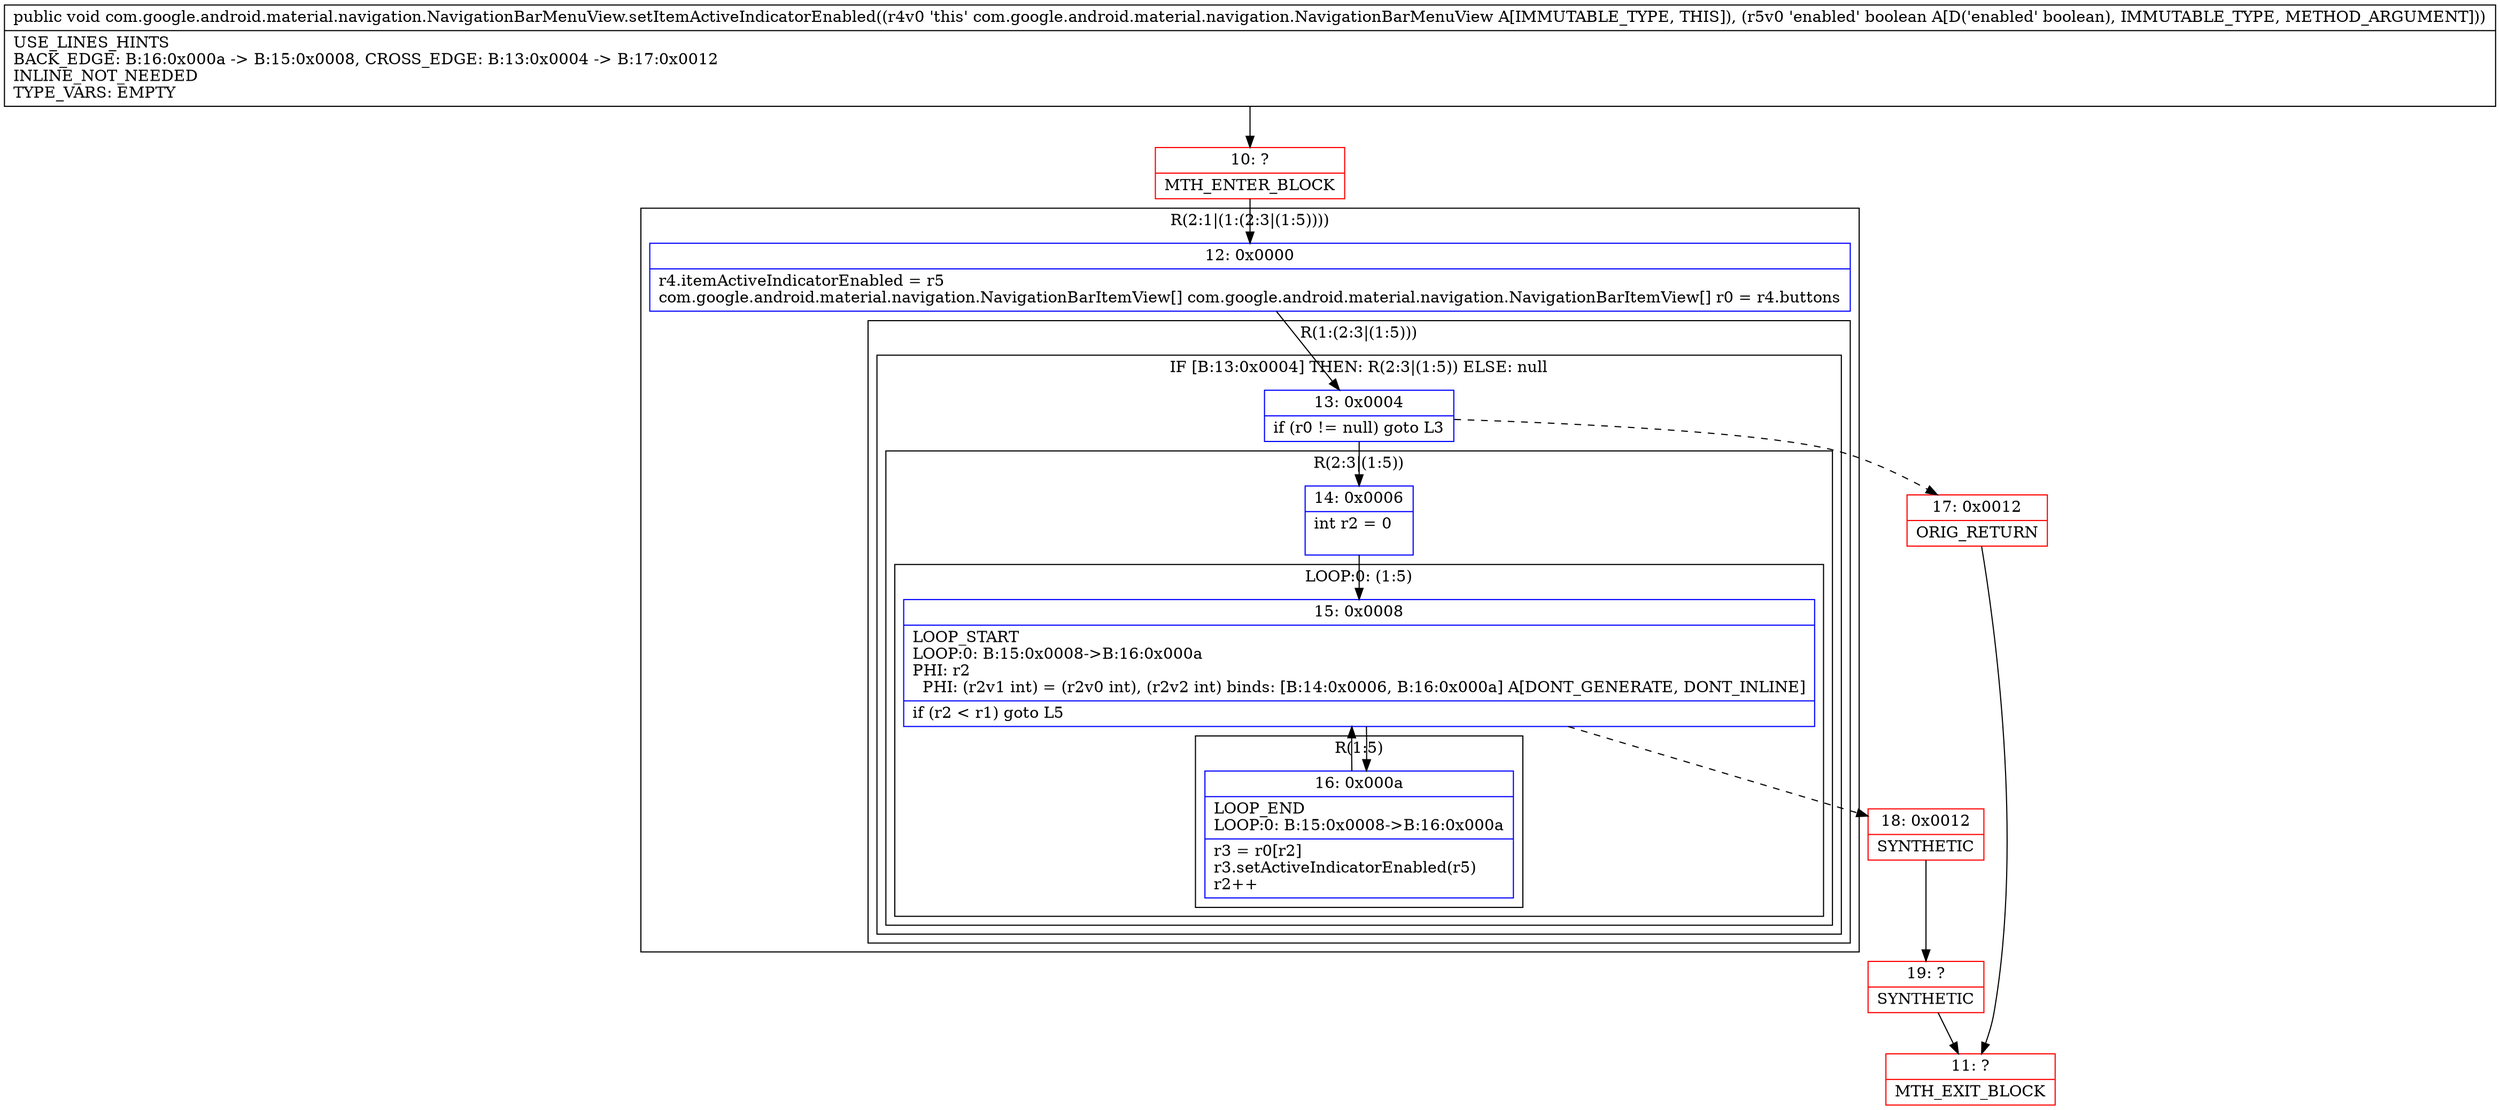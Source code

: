 digraph "CFG forcom.google.android.material.navigation.NavigationBarMenuView.setItemActiveIndicatorEnabled(Z)V" {
subgraph cluster_Region_2134442287 {
label = "R(2:1|(1:(2:3|(1:5))))";
node [shape=record,color=blue];
Node_12 [shape=record,label="{12\:\ 0x0000|r4.itemActiveIndicatorEnabled = r5\lcom.google.android.material.navigation.NavigationBarItemView[] com.google.android.material.navigation.NavigationBarItemView[] r0 = r4.buttons\l}"];
subgraph cluster_Region_262989215 {
label = "R(1:(2:3|(1:5)))";
node [shape=record,color=blue];
subgraph cluster_IfRegion_851724269 {
label = "IF [B:13:0x0004] THEN: R(2:3|(1:5)) ELSE: null";
node [shape=record,color=blue];
Node_13 [shape=record,label="{13\:\ 0x0004|if (r0 != null) goto L3\l}"];
subgraph cluster_Region_1798834494 {
label = "R(2:3|(1:5))";
node [shape=record,color=blue];
Node_14 [shape=record,label="{14\:\ 0x0006|int r2 = 0\l\l}"];
subgraph cluster_LoopRegion_258548083 {
label = "LOOP:0: (1:5)";
node [shape=record,color=blue];
Node_15 [shape=record,label="{15\:\ 0x0008|LOOP_START\lLOOP:0: B:15:0x0008\-\>B:16:0x000a\lPHI: r2 \l  PHI: (r2v1 int) = (r2v0 int), (r2v2 int) binds: [B:14:0x0006, B:16:0x000a] A[DONT_GENERATE, DONT_INLINE]\l|if (r2 \< r1) goto L5\l}"];
subgraph cluster_Region_254959319 {
label = "R(1:5)";
node [shape=record,color=blue];
Node_16 [shape=record,label="{16\:\ 0x000a|LOOP_END\lLOOP:0: B:15:0x0008\-\>B:16:0x000a\l|r3 = r0[r2]\lr3.setActiveIndicatorEnabled(r5)\lr2++\l}"];
}
}
}
}
}
}
Node_10 [shape=record,color=red,label="{10\:\ ?|MTH_ENTER_BLOCK\l}"];
Node_18 [shape=record,color=red,label="{18\:\ 0x0012|SYNTHETIC\l}"];
Node_19 [shape=record,color=red,label="{19\:\ ?|SYNTHETIC\l}"];
Node_11 [shape=record,color=red,label="{11\:\ ?|MTH_EXIT_BLOCK\l}"];
Node_17 [shape=record,color=red,label="{17\:\ 0x0012|ORIG_RETURN\l}"];
MethodNode[shape=record,label="{public void com.google.android.material.navigation.NavigationBarMenuView.setItemActiveIndicatorEnabled((r4v0 'this' com.google.android.material.navigation.NavigationBarMenuView A[IMMUTABLE_TYPE, THIS]), (r5v0 'enabled' boolean A[D('enabled' boolean), IMMUTABLE_TYPE, METHOD_ARGUMENT]))  | USE_LINES_HINTS\lBACK_EDGE: B:16:0x000a \-\> B:15:0x0008, CROSS_EDGE: B:13:0x0004 \-\> B:17:0x0012\lINLINE_NOT_NEEDED\lTYPE_VARS: EMPTY\l}"];
MethodNode -> Node_10;Node_12 -> Node_13;
Node_13 -> Node_14;
Node_13 -> Node_17[style=dashed];
Node_14 -> Node_15;
Node_15 -> Node_16;
Node_15 -> Node_18[style=dashed];
Node_16 -> Node_15;
Node_10 -> Node_12;
Node_18 -> Node_19;
Node_19 -> Node_11;
Node_17 -> Node_11;
}

